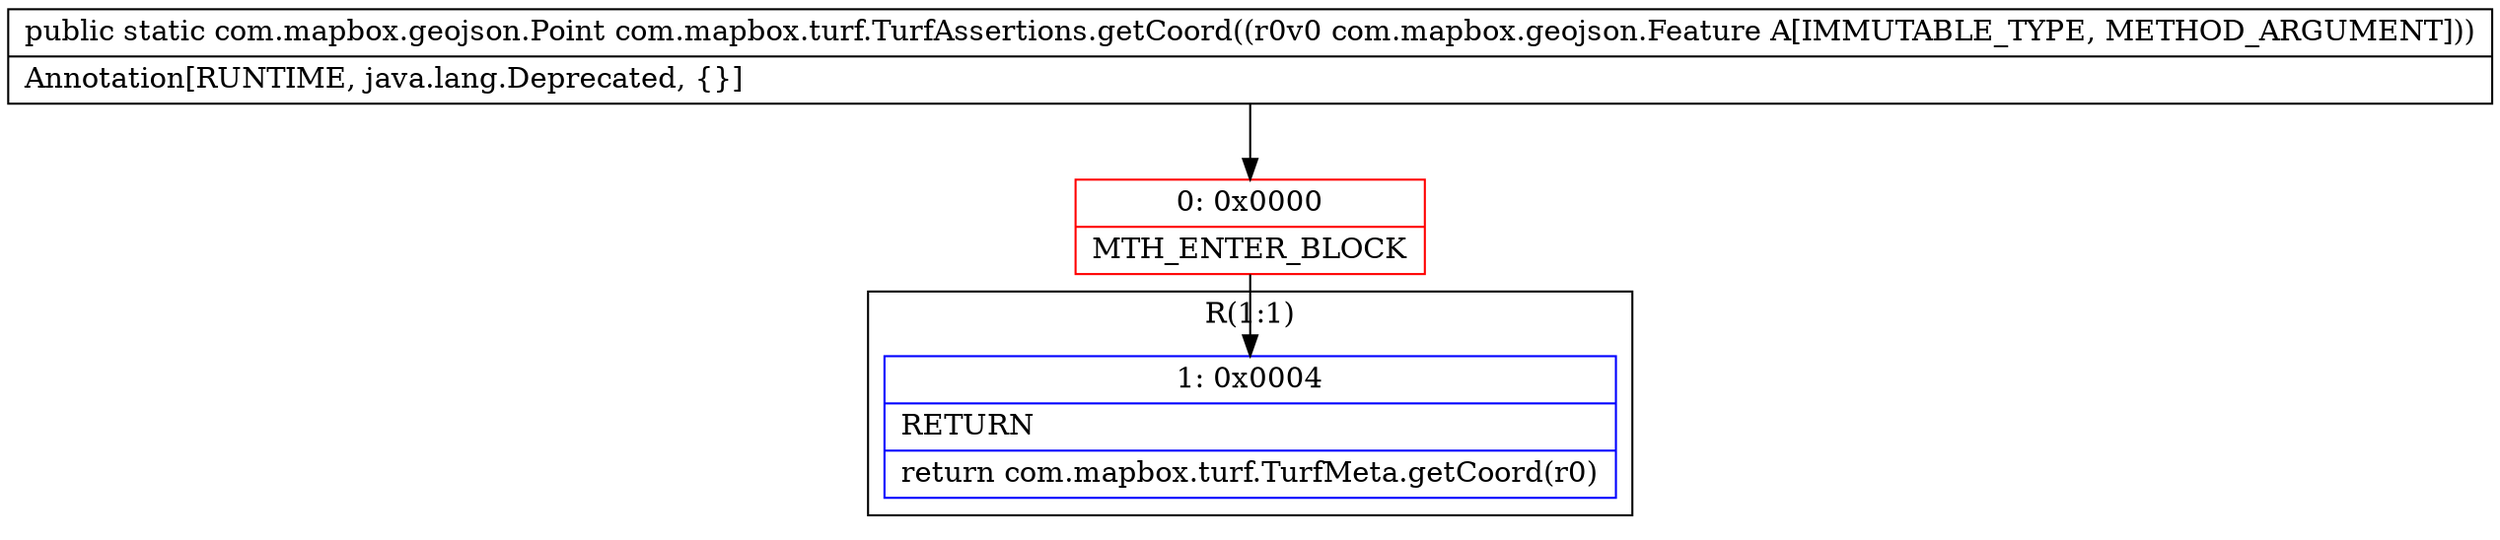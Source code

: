 digraph "CFG forcom.mapbox.turf.TurfAssertions.getCoord(Lcom\/mapbox\/geojson\/Feature;)Lcom\/mapbox\/geojson\/Point;" {
subgraph cluster_Region_31685898 {
label = "R(1:1)";
node [shape=record,color=blue];
Node_1 [shape=record,label="{1\:\ 0x0004|RETURN\l|return com.mapbox.turf.TurfMeta.getCoord(r0)\l}"];
}
Node_0 [shape=record,color=red,label="{0\:\ 0x0000|MTH_ENTER_BLOCK\l}"];
MethodNode[shape=record,label="{public static com.mapbox.geojson.Point com.mapbox.turf.TurfAssertions.getCoord((r0v0 com.mapbox.geojson.Feature A[IMMUTABLE_TYPE, METHOD_ARGUMENT]))  | Annotation[RUNTIME, java.lang.Deprecated, \{\}]\l}"];
MethodNode -> Node_0;
Node_0 -> Node_1;
}

